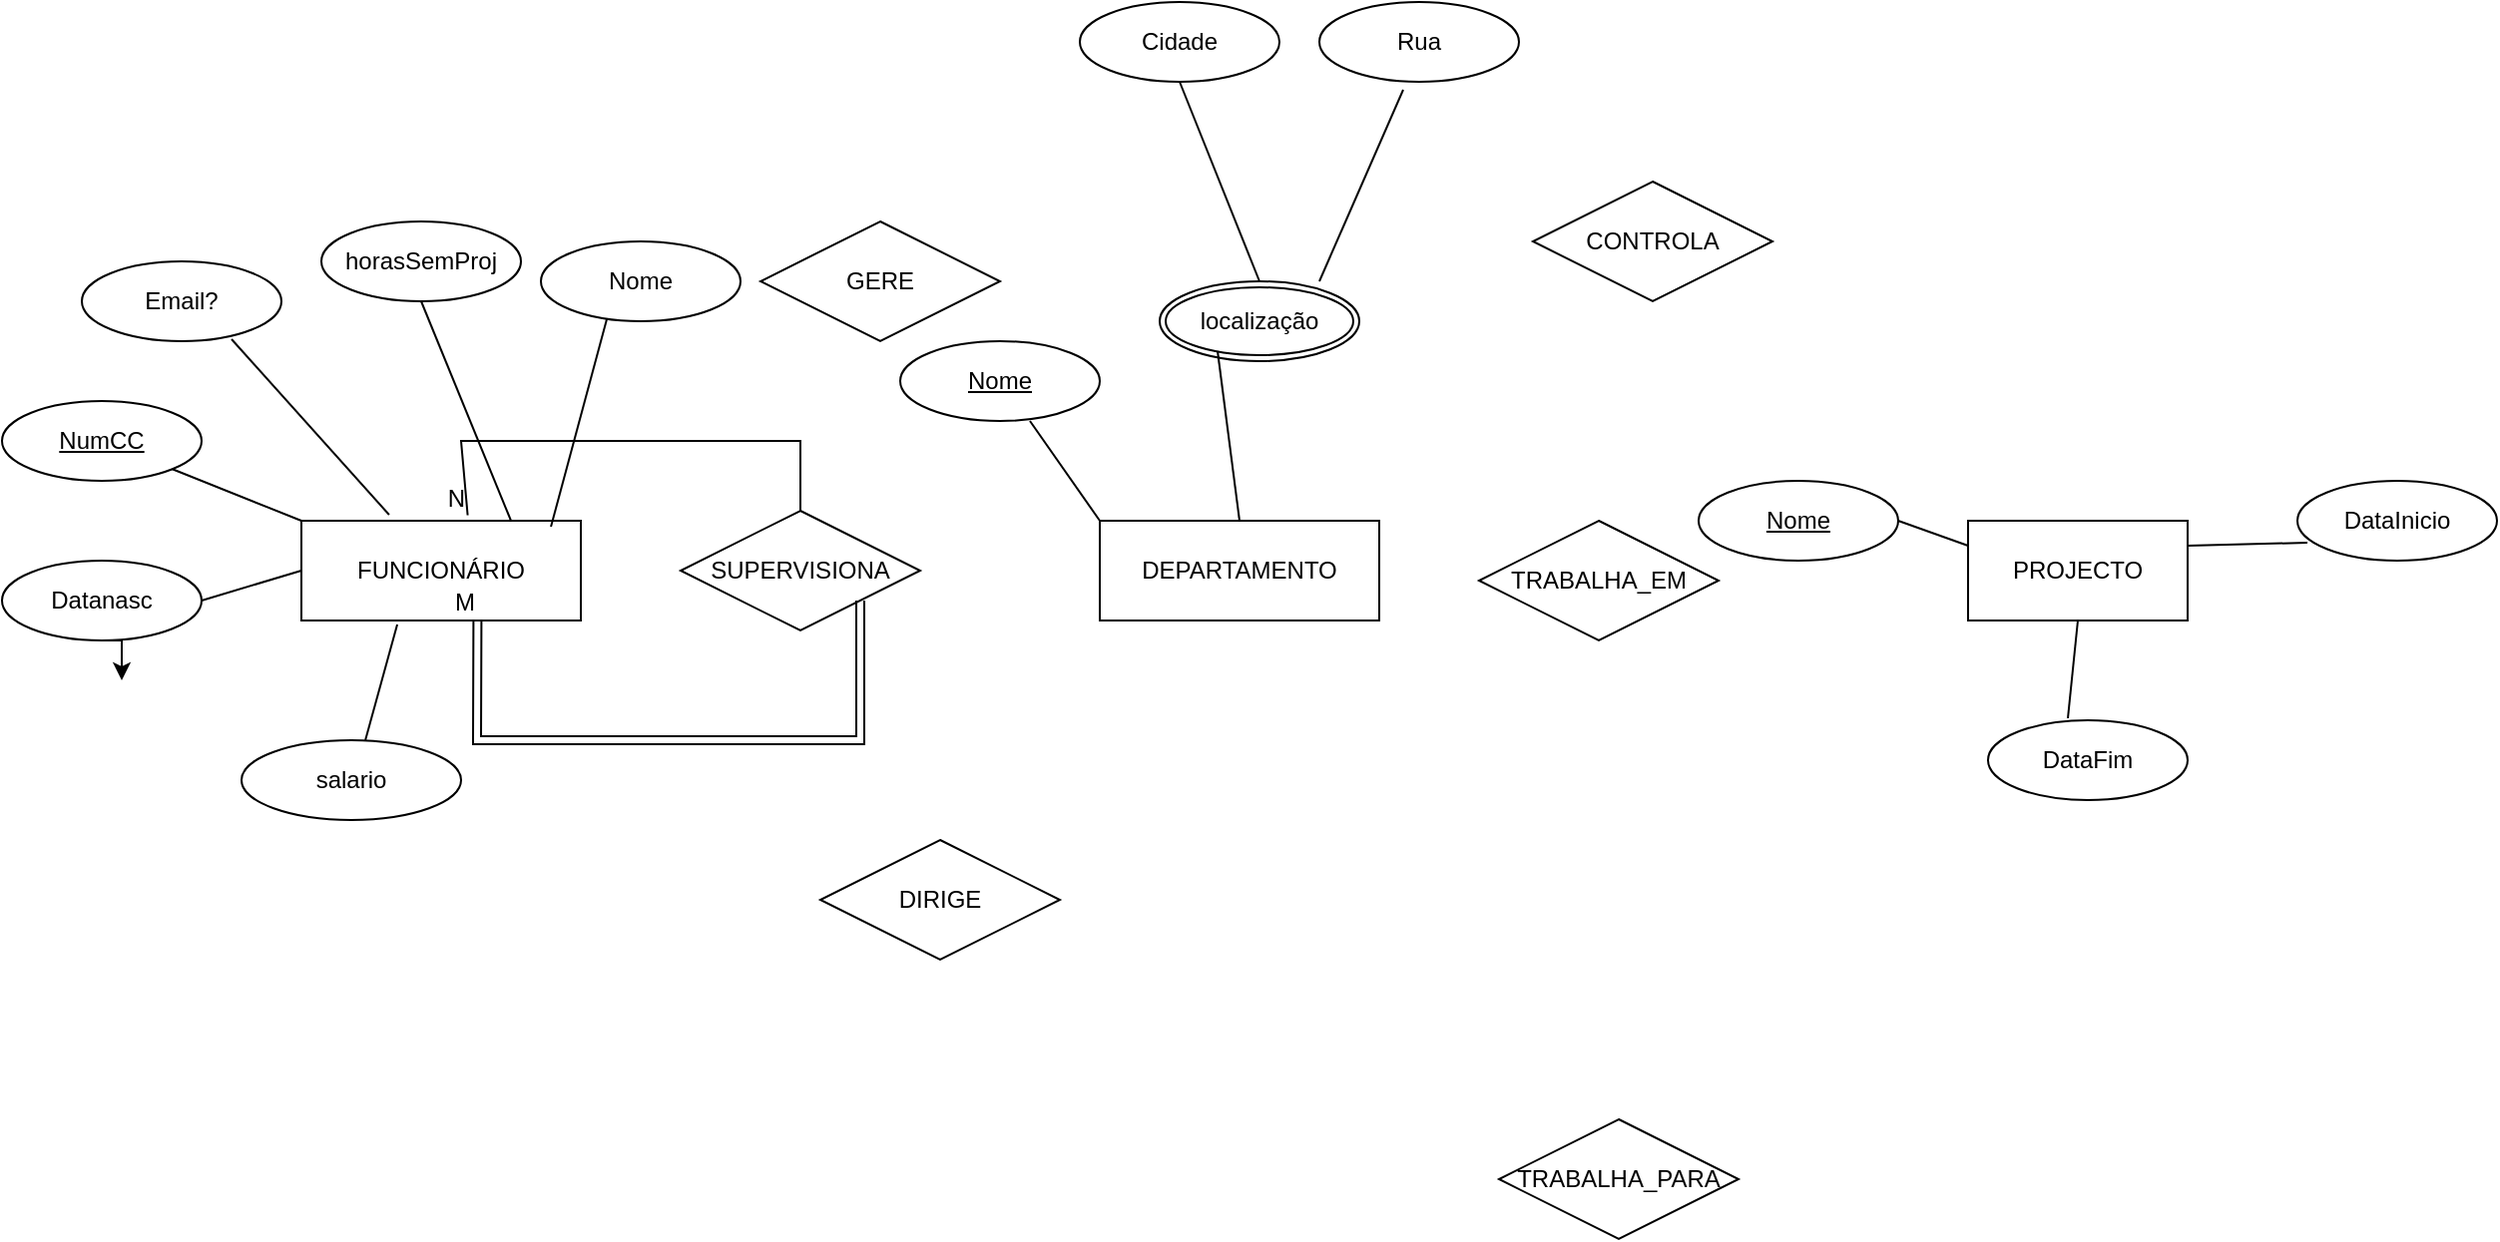 <mxfile version="28.2.3">
  <diagram name="Página-1" id="IWyP6gXpM4Kds7o6jTB9">
    <mxGraphModel dx="1483" dy="944" grid="1" gridSize="10" guides="1" tooltips="1" connect="1" arrows="1" fold="1" page="1" pageScale="1" pageWidth="1654" pageHeight="2336" math="0" shadow="0">
      <root>
        <mxCell id="0" />
        <mxCell id="1" parent="0" />
        <mxCell id="cCS2EJjrPb7kXljN89v2-1" value="DEPARTAMENTO" style="whiteSpace=wrap;html=1;align=center;" parent="1" vertex="1">
          <mxGeometry x="610" y="440" width="140" height="50" as="geometry" />
        </mxCell>
        <mxCell id="cCS2EJjrPb7kXljN89v2-2" value="PROJECTO" style="whiteSpace=wrap;html=1;align=center;" parent="1" vertex="1">
          <mxGeometry x="1045" y="440" width="110" height="50" as="geometry" />
        </mxCell>
        <mxCell id="cCS2EJjrPb7kXljN89v2-3" value="FUNCIONÁRIO" style="whiteSpace=wrap;html=1;align=center;" parent="1" vertex="1">
          <mxGeometry x="210" y="440" width="140" height="50" as="geometry" />
        </mxCell>
        <mxCell id="2nH_bc2Y_-LAqm_Yv-4i-1" style="edgeStyle=orthogonalEdgeStyle;rounded=0;orthogonalLoop=1;jettySize=auto;html=1;exitX=0.5;exitY=1;exitDx=0;exitDy=0;" edge="1" parent="1" source="cCS2EJjrPb7kXljN89v2-7">
          <mxGeometry relative="1" as="geometry">
            <mxPoint x="120" y="520.0" as="targetPoint" />
          </mxGeometry>
        </mxCell>
        <mxCell id="cCS2EJjrPb7kXljN89v2-7" value="Datanasc" style="ellipse;whiteSpace=wrap;html=1;align=center;" parent="1" vertex="1">
          <mxGeometry x="60" y="460" width="100" height="40" as="geometry" />
        </mxCell>
        <mxCell id="cCS2EJjrPb7kXljN89v2-9" value="Email?" style="ellipse;whiteSpace=wrap;html=1;align=center;" parent="1" vertex="1">
          <mxGeometry x="100" y="310" width="100" height="40" as="geometry" />
        </mxCell>
        <mxCell id="cCS2EJjrPb7kXljN89v2-10" value="salario" style="ellipse;whiteSpace=wrap;html=1;align=center;" parent="1" vertex="1">
          <mxGeometry x="180" y="550" width="110" height="40" as="geometry" />
        </mxCell>
        <mxCell id="cCS2EJjrPb7kXljN89v2-12" value="horasSemProj" style="ellipse;whiteSpace=wrap;html=1;align=center;" parent="1" vertex="1">
          <mxGeometry x="220" y="290" width="100" height="40" as="geometry" />
        </mxCell>
        <mxCell id="cCS2EJjrPb7kXljN89v2-17" value="" style="endArrow=none;html=1;rounded=0;exitX=0.75;exitY=0;exitDx=0;exitDy=0;entryX=0.5;entryY=1;entryDx=0;entryDy=0;" parent="1" source="cCS2EJjrPb7kXljN89v2-3" target="cCS2EJjrPb7kXljN89v2-12" edge="1">
          <mxGeometry relative="1" as="geometry">
            <mxPoint x="320" y="409.5" as="sourcePoint" />
            <mxPoint x="480" y="409.5" as="targetPoint" />
          </mxGeometry>
        </mxCell>
        <mxCell id="cCS2EJjrPb7kXljN89v2-18" value="" style="endArrow=none;html=1;rounded=0;exitX=0.314;exitY=-0.06;exitDx=0;exitDy=0;entryX=0.75;entryY=0.975;entryDx=0;entryDy=0;exitPerimeter=0;entryPerimeter=0;" parent="1" source="cCS2EJjrPb7kXljN89v2-3" target="cCS2EJjrPb7kXljN89v2-9" edge="1">
          <mxGeometry relative="1" as="geometry">
            <mxPoint x="220" y="430" as="sourcePoint" />
            <mxPoint x="235" y="370" as="targetPoint" />
          </mxGeometry>
        </mxCell>
        <mxCell id="cCS2EJjrPb7kXljN89v2-20" value="" style="endArrow=none;html=1;rounded=0;entryX=0;entryY=0.5;entryDx=0;entryDy=0;exitX=1;exitY=0.5;exitDx=0;exitDy=0;" parent="1" source="cCS2EJjrPb7kXljN89v2-7" target="cCS2EJjrPb7kXljN89v2-3" edge="1">
          <mxGeometry relative="1" as="geometry">
            <mxPoint x="160" y="480" as="sourcePoint" />
            <mxPoint x="155" y="450" as="targetPoint" />
          </mxGeometry>
        </mxCell>
        <mxCell id="cCS2EJjrPb7kXljN89v2-21" value="" style="endArrow=none;html=1;rounded=0;exitX=0;exitY=0;exitDx=0;exitDy=0;entryX=1;entryY=1;entryDx=0;entryDy=0;" parent="1" source="cCS2EJjrPb7kXljN89v2-3" edge="1" target="cCS2EJjrPb7kXljN89v2-43">
          <mxGeometry relative="1" as="geometry">
            <mxPoint x="150" y="470" as="sourcePoint" />
            <mxPoint x="162" y="417" as="targetPoint" />
          </mxGeometry>
        </mxCell>
        <mxCell id="cCS2EJjrPb7kXljN89v2-22" value="" style="endArrow=none;html=1;rounded=0;exitX=0.564;exitY=0;exitDx=0;exitDy=0;entryX=0.343;entryY=1.04;entryDx=0;entryDy=0;entryPerimeter=0;exitPerimeter=0;" parent="1" source="cCS2EJjrPb7kXljN89v2-10" target="cCS2EJjrPb7kXljN89v2-3" edge="1">
          <mxGeometry relative="1" as="geometry">
            <mxPoint x="260" y="600" as="sourcePoint" />
            <mxPoint x="275" y="540" as="targetPoint" />
          </mxGeometry>
        </mxCell>
        <mxCell id="cCS2EJjrPb7kXljN89v2-25" value="localização" style="ellipse;shape=doubleEllipse;margin=3;whiteSpace=wrap;html=1;align=center;" parent="1" vertex="1">
          <mxGeometry x="640" y="320" width="100" height="40" as="geometry" />
        </mxCell>
        <mxCell id="cCS2EJjrPb7kXljN89v2-26" value="" style="endArrow=none;html=1;rounded=0;exitX=0;exitY=0;exitDx=0;exitDy=0;entryX=0.65;entryY=1;entryDx=0;entryDy=0;entryPerimeter=0;" parent="1" source="cCS2EJjrPb7kXljN89v2-1" target="cCS2EJjrPb7kXljN89v2-46" edge="1">
          <mxGeometry relative="1" as="geometry">
            <mxPoint x="590" y="450" as="sourcePoint" />
            <mxPoint x="585.355" y="394.142" as="targetPoint" />
          </mxGeometry>
        </mxCell>
        <mxCell id="cCS2EJjrPb7kXljN89v2-27" value="" style="endArrow=none;html=1;rounded=0;exitX=0.5;exitY=0;exitDx=0;exitDy=0;entryX=0.29;entryY=0.875;entryDx=0;entryDy=0;entryPerimeter=0;" parent="1" source="cCS2EJjrPb7kXljN89v2-1" target="cCS2EJjrPb7kXljN89v2-25" edge="1">
          <mxGeometry relative="1" as="geometry">
            <mxPoint x="702.5" y="403" as="sourcePoint" />
            <mxPoint x="677.5" y="357" as="targetPoint" />
          </mxGeometry>
        </mxCell>
        <mxCell id="cCS2EJjrPb7kXljN89v2-29" value="DataFim" style="ellipse;whiteSpace=wrap;html=1;align=center;" parent="1" vertex="1">
          <mxGeometry x="1055" y="540" width="100" height="40" as="geometry" />
        </mxCell>
        <mxCell id="cCS2EJjrPb7kXljN89v2-30" value="DataInicio" style="ellipse;whiteSpace=wrap;html=1;align=center;" parent="1" vertex="1">
          <mxGeometry x="1210" y="420" width="100" height="40" as="geometry" />
        </mxCell>
        <mxCell id="cCS2EJjrPb7kXljN89v2-43" value="NumCC" style="ellipse;whiteSpace=wrap;html=1;align=center;fontStyle=4;" parent="1" vertex="1">
          <mxGeometry x="60" y="380" width="100" height="40" as="geometry" />
        </mxCell>
        <mxCell id="cCS2EJjrPb7kXljN89v2-44" value="Nome" style="ellipse;whiteSpace=wrap;html=1;align=center;" parent="1" vertex="1">
          <mxGeometry x="330" y="300" width="100" height="40" as="geometry" />
        </mxCell>
        <mxCell id="cCS2EJjrPb7kXljN89v2-45" value="" style="endArrow=none;html=1;rounded=0;exitX=0.893;exitY=0.06;exitDx=0;exitDy=0;entryX=0.33;entryY=0.975;entryDx=0;entryDy=0;entryPerimeter=0;exitPerimeter=0;" parent="1" source="cCS2EJjrPb7kXljN89v2-3" target="cCS2EJjrPb7kXljN89v2-44" edge="1">
          <mxGeometry relative="1" as="geometry">
            <mxPoint x="345" y="500" as="sourcePoint" />
            <mxPoint x="290" y="410" as="targetPoint" />
          </mxGeometry>
        </mxCell>
        <mxCell id="cCS2EJjrPb7kXljN89v2-46" value="Nome" style="ellipse;whiteSpace=wrap;html=1;align=center;fontStyle=4;" parent="1" vertex="1">
          <mxGeometry x="510" y="350" width="100" height="40" as="geometry" />
        </mxCell>
        <mxCell id="cCS2EJjrPb7kXljN89v2-47" value="" style="endArrow=none;html=1;rounded=0;exitX=0.8;exitY=0;exitDx=0;exitDy=0;exitPerimeter=0;entryX=0.42;entryY=1.1;entryDx=0;entryDy=0;entryPerimeter=0;" parent="1" source="cCS2EJjrPb7kXljN89v2-25" target="cCS2EJjrPb7kXljN89v2-49" edge="1">
          <mxGeometry relative="1" as="geometry">
            <mxPoint x="680" y="280" as="sourcePoint" />
            <mxPoint x="750" y="200" as="targetPoint" />
          </mxGeometry>
        </mxCell>
        <mxCell id="cCS2EJjrPb7kXljN89v2-48" value="" style="endArrow=none;html=1;rounded=0;entryX=0.5;entryY=0;entryDx=0;entryDy=0;exitX=0.5;exitY=1;exitDx=0;exitDy=0;" parent="1" source="cCS2EJjrPb7kXljN89v2-50" target="cCS2EJjrPb7kXljN89v2-25" edge="1">
          <mxGeometry relative="1" as="geometry">
            <mxPoint x="650" y="210" as="sourcePoint" />
            <mxPoint x="690" y="310" as="targetPoint" />
          </mxGeometry>
        </mxCell>
        <mxCell id="cCS2EJjrPb7kXljN89v2-49" value="Rua" style="ellipse;whiteSpace=wrap;html=1;align=center;" parent="1" vertex="1">
          <mxGeometry x="720" y="180" width="100" height="40" as="geometry" />
        </mxCell>
        <mxCell id="cCS2EJjrPb7kXljN89v2-50" value="Cidade" style="ellipse;whiteSpace=wrap;html=1;align=center;" parent="1" vertex="1">
          <mxGeometry x="600" y="180" width="100" height="40" as="geometry" />
        </mxCell>
        <mxCell id="cCS2EJjrPb7kXljN89v2-51" value="Nome" style="ellipse;whiteSpace=wrap;html=1;align=center;fontStyle=4;direction=west;" parent="1" vertex="1">
          <mxGeometry x="910" y="420" width="100" height="40" as="geometry" />
        </mxCell>
        <mxCell id="cCS2EJjrPb7kXljN89v2-54" value="" style="endArrow=none;html=1;rounded=0;entryX=0;entryY=0.25;entryDx=0;entryDy=0;exitX=0;exitY=0.5;exitDx=0;exitDy=0;" parent="1" source="cCS2EJjrPb7kXljN89v2-51" target="cCS2EJjrPb7kXljN89v2-2" edge="1">
          <mxGeometry relative="1" as="geometry">
            <mxPoint x="870" y="460" as="sourcePoint" />
            <mxPoint x="1030" y="460" as="targetPoint" />
          </mxGeometry>
        </mxCell>
        <mxCell id="cCS2EJjrPb7kXljN89v2-56" value="" style="endArrow=none;html=1;rounded=0;entryX=0.5;entryY=1;entryDx=0;entryDy=0;exitX=0.4;exitY=-0.025;exitDx=0;exitDy=0;exitPerimeter=0;" parent="1" source="cCS2EJjrPb7kXljN89v2-29" target="cCS2EJjrPb7kXljN89v2-2" edge="1">
          <mxGeometry relative="1" as="geometry">
            <mxPoint x="1080" y="580" as="sourcePoint" />
            <mxPoint x="1130" y="530" as="targetPoint" />
          </mxGeometry>
        </mxCell>
        <mxCell id="cCS2EJjrPb7kXljN89v2-58" value="" style="endArrow=none;html=1;rounded=0;entryX=0.05;entryY=0.775;entryDx=0;entryDy=0;exitX=1;exitY=0.25;exitDx=0;exitDy=0;entryPerimeter=0;" parent="1" source="cCS2EJjrPb7kXljN89v2-2" target="cCS2EJjrPb7kXljN89v2-30" edge="1">
          <mxGeometry relative="1" as="geometry">
            <mxPoint x="1253" y="499" as="sourcePoint" />
            <mxPoint x="1200" y="450" as="targetPoint" />
          </mxGeometry>
        </mxCell>
        <mxCell id="2nH_bc2Y_-LAqm_Yv-4i-2" value="SUPERVISIONA" style="shape=rhombus;perimeter=rhombusPerimeter;whiteSpace=wrap;html=1;align=center;" vertex="1" parent="1">
          <mxGeometry x="400" y="435" width="120" height="60" as="geometry" />
        </mxCell>
        <mxCell id="2nH_bc2Y_-LAqm_Yv-4i-3" value="TRABALHA_PARA" style="shape=rhombus;perimeter=rhombusPerimeter;whiteSpace=wrap;html=1;align=center;" vertex="1" parent="1">
          <mxGeometry x="810" y="740" width="120" height="60" as="geometry" />
        </mxCell>
        <mxCell id="2nH_bc2Y_-LAqm_Yv-4i-4" value="GERE" style="shape=rhombus;perimeter=rhombusPerimeter;whiteSpace=wrap;html=1;align=center;" vertex="1" parent="1">
          <mxGeometry x="440" y="290" width="120" height="60" as="geometry" />
        </mxCell>
        <mxCell id="2nH_bc2Y_-LAqm_Yv-4i-5" value="CONTROLA" style="shape=rhombus;perimeter=rhombusPerimeter;whiteSpace=wrap;html=1;align=center;" vertex="1" parent="1">
          <mxGeometry x="827" y="270" width="120" height="60" as="geometry" />
        </mxCell>
        <mxCell id="2nH_bc2Y_-LAqm_Yv-4i-6" value="DIRIGE&lt;span style=&quot;color: rgba(0, 0, 0, 0); font-family: monospace; font-size: 0px; text-align: start; text-wrap-mode: nowrap;&quot;&gt;%3CmxGraphModel%3E%3Croot%3E%3CmxCell%20id%3D%220%22%2F%3E%3CmxCell%20id%3D%221%22%20parent%3D%220%22%2F%3E%3CmxCell%20id%3D%222%22%20value%3D%22GERE%22%20style%3D%22shape%3Drhombus%3Bperimeter%3DrhombusPerimeter%3BwhiteSpace%3Dwrap%3Bhtml%3D1%3Balign%3Dcenter%3B%22%20vertex%3D%221%22%20parent%3D%221%22%3E%3CmxGeometry%20x%3D%22827%22%20y%3D%22780%22%20width%3D%22120%22%20height%3D%2260%22%20as%3D%22geometry%22%2F%3E%3C%2FmxCell%3E%3C%2Froot%3E%3C%2FmxGraphModel%3E&lt;/span&gt;" style="shape=rhombus;perimeter=rhombusPerimeter;whiteSpace=wrap;html=1;align=center;" vertex="1" parent="1">
          <mxGeometry x="470" y="600" width="120" height="60" as="geometry" />
        </mxCell>
        <mxCell id="2nH_bc2Y_-LAqm_Yv-4i-7" value="TRABALHA_EM" style="shape=rhombus;perimeter=rhombusPerimeter;whiteSpace=wrap;html=1;align=center;" vertex="1" parent="1">
          <mxGeometry x="800" y="440" width="120" height="60" as="geometry" />
        </mxCell>
        <mxCell id="2nH_bc2Y_-LAqm_Yv-4i-12" value="" style="shape=link;html=1;rounded=0;exitX=1;exitY=1;exitDx=0;exitDy=0;entryX=0.63;entryY=0.995;entryDx=0;entryDy=0;entryPerimeter=0;" edge="1" parent="1" source="2nH_bc2Y_-LAqm_Yv-4i-2" target="cCS2EJjrPb7kXljN89v2-3">
          <mxGeometry relative="1" as="geometry">
            <mxPoint x="570" y="610" as="sourcePoint" />
            <mxPoint x="730" y="610" as="targetPoint" />
            <Array as="points">
              <mxPoint x="490" y="550" />
              <mxPoint x="298" y="550" />
            </Array>
          </mxGeometry>
        </mxCell>
        <mxCell id="2nH_bc2Y_-LAqm_Yv-4i-13" value="M" style="resizable=0;html=1;whiteSpace=wrap;align=right;verticalAlign=bottom;" connectable="0" vertex="1" parent="2nH_bc2Y_-LAqm_Yv-4i-12">
          <mxGeometry x="1" relative="1" as="geometry" />
        </mxCell>
        <mxCell id="2nH_bc2Y_-LAqm_Yv-4i-14" value="" style="endArrow=none;html=1;rounded=0;exitX=0.5;exitY=0;exitDx=0;exitDy=0;entryX=0.595;entryY=-0.055;entryDx=0;entryDy=0;entryPerimeter=0;" edge="1" parent="1" source="2nH_bc2Y_-LAqm_Yv-4i-2" target="cCS2EJjrPb7kXljN89v2-3">
          <mxGeometry relative="1" as="geometry">
            <mxPoint x="570" y="610" as="sourcePoint" />
            <mxPoint x="730" y="610" as="targetPoint" />
            <Array as="points">
              <mxPoint x="460" y="400" />
              <mxPoint x="290" y="400" />
            </Array>
          </mxGeometry>
        </mxCell>
        <mxCell id="2nH_bc2Y_-LAqm_Yv-4i-15" value="N" style="resizable=0;html=1;whiteSpace=wrap;align=right;verticalAlign=bottom;" connectable="0" vertex="1" parent="2nH_bc2Y_-LAqm_Yv-4i-14">
          <mxGeometry x="1" relative="1" as="geometry" />
        </mxCell>
      </root>
    </mxGraphModel>
  </diagram>
</mxfile>
